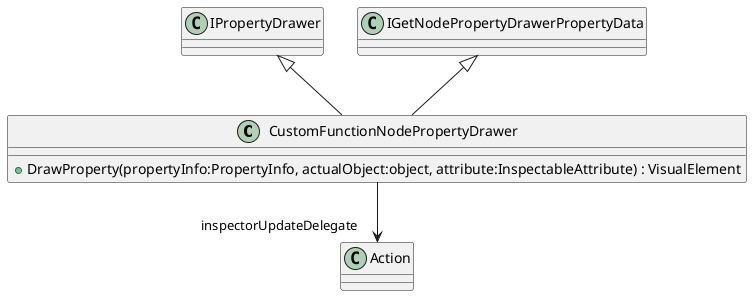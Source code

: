 @startuml
class CustomFunctionNodePropertyDrawer {
    + DrawProperty(propertyInfo:PropertyInfo, actualObject:object, attribute:InspectableAttribute) : VisualElement
}
IPropertyDrawer <|-- CustomFunctionNodePropertyDrawer
IGetNodePropertyDrawerPropertyData <|-- CustomFunctionNodePropertyDrawer
CustomFunctionNodePropertyDrawer --> "inspectorUpdateDelegate" Action
@enduml
